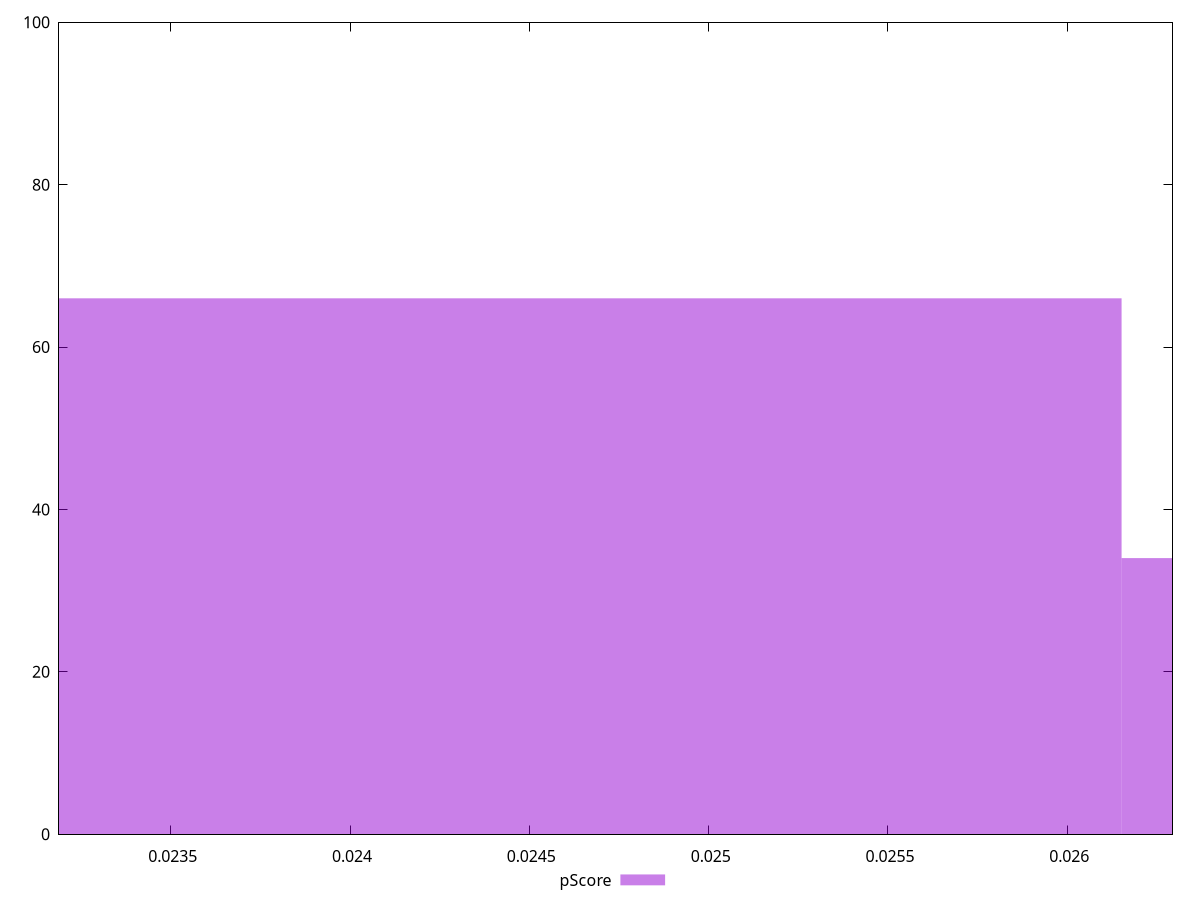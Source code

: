 reset

$pScore <<EOF
0.027894941940694827 34
0.024408074198107973 66
EOF

set key outside below
set boxwidth 0.0034868677425868534
set xrange [0.02318835214901871:0.02629351260316859]
set yrange [0:100]
set trange [0:100]
set style fill transparent solid 0.5 noborder
set terminal svg size 640, 490 enhanced background rgb 'white'
set output "report_00013_2021-02-09T12-04-24.940Z/uses-long-cache-ttl/samples/pages/pScore/histogram.svg"

plot $pScore title "pScore" with boxes

reset
